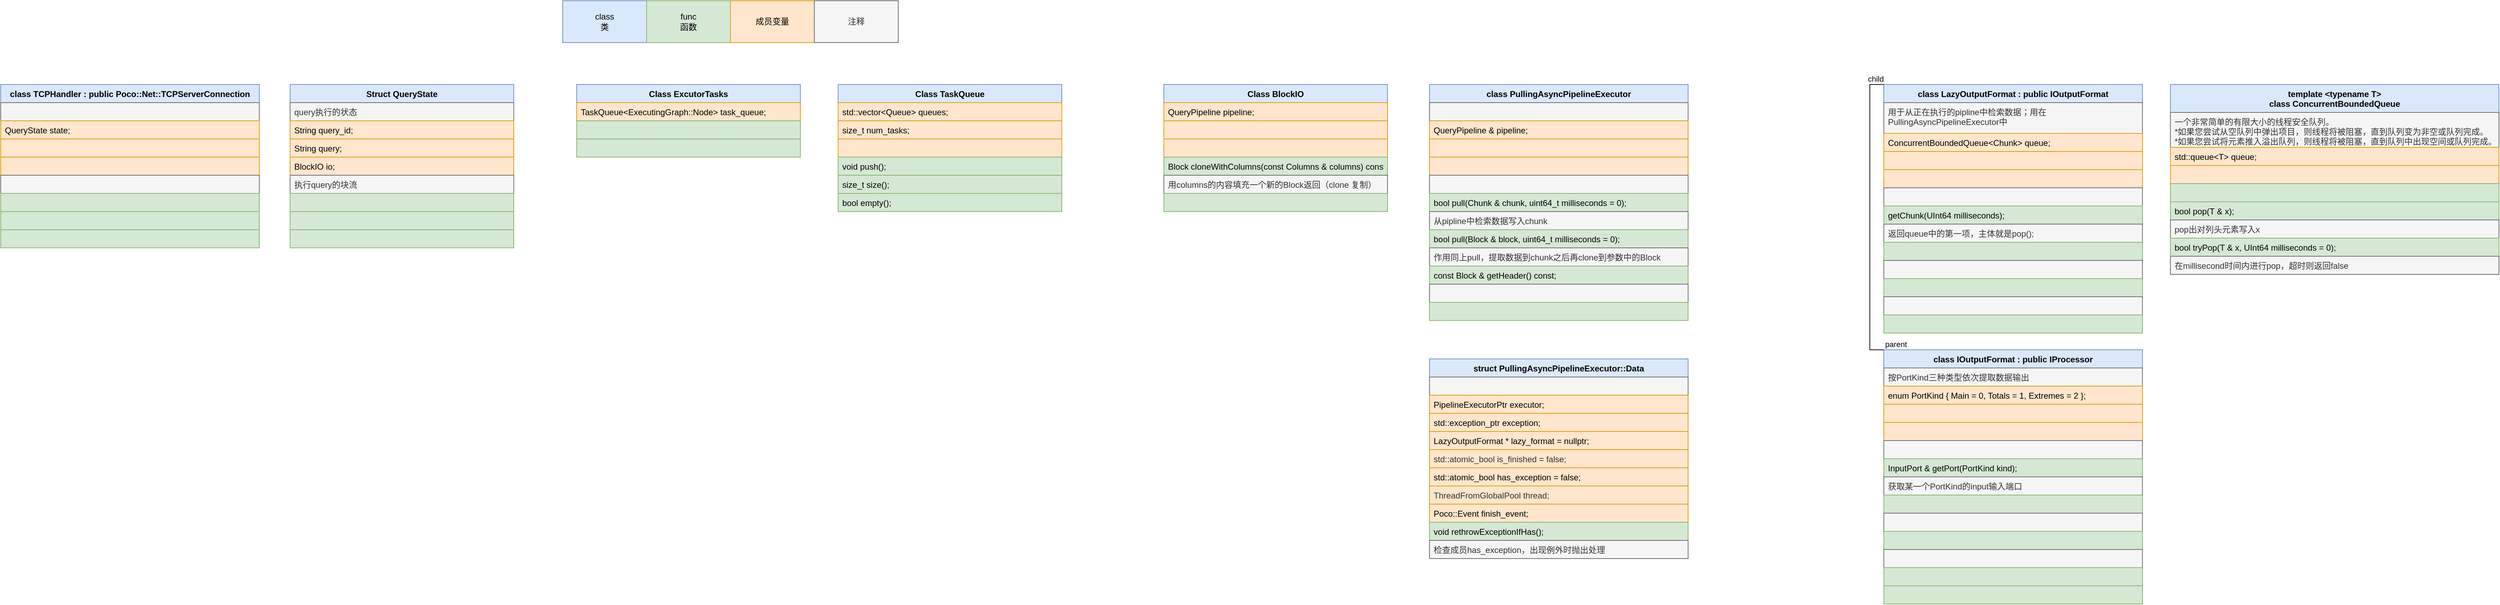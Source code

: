 <mxfile version="18.0.7" type="github">
  <diagram id="QgGctiaMu-XKdfcXtrG8" name="Page-1">
    <mxGraphModel dx="2363" dy="918" grid="1" gridSize="10" guides="1" tooltips="1" connect="1" arrows="1" fold="1" page="1" pageScale="1" pageWidth="827" pageHeight="1169" math="0" shadow="0">
      <root>
        <mxCell id="0" />
        <mxCell id="1" parent="0" />
        <mxCell id="PkpWNehBuL-gXGb-69BD-1" value="class&lt;br&gt;类" style="rounded=0;whiteSpace=wrap;html=1;fillColor=#dae8fc;strokeColor=#6c8ebf;" vertex="1" parent="1">
          <mxGeometry x="20" y="20" width="120" height="60" as="geometry" />
        </mxCell>
        <mxCell id="PkpWNehBuL-gXGb-69BD-2" value="func&lt;br&gt;函数" style="rounded=0;whiteSpace=wrap;html=1;fillColor=#d5e8d4;strokeColor=#82b366;" vertex="1" parent="1">
          <mxGeometry x="140" y="20" width="120" height="60" as="geometry" />
        </mxCell>
        <mxCell id="PkpWNehBuL-gXGb-69BD-3" value="成员变量" style="rounded=0;whiteSpace=wrap;html=1;fillColor=#ffe6cc;strokeColor=#d79b00;" vertex="1" parent="1">
          <mxGeometry x="260" y="20" width="120" height="60" as="geometry" />
        </mxCell>
        <mxCell id="PkpWNehBuL-gXGb-69BD-4" value="注释" style="rounded=0;whiteSpace=wrap;html=1;fillColor=#f5f5f5;fontColor=#333333;strokeColor=#666666;" vertex="1" parent="1">
          <mxGeometry x="380" y="20" width="120" height="60" as="geometry" />
        </mxCell>
        <mxCell id="PkpWNehBuL-gXGb-69BD-6" value="Class ExcutorTasks" style="swimlane;fontStyle=1;align=center;verticalAlign=top;childLayout=stackLayout;horizontal=1;startSize=26;horizontalStack=0;resizeParent=1;resizeParentMax=0;resizeLast=0;collapsible=1;marginBottom=0;fillColor=#dae8fc;strokeColor=#6c8ebf;" vertex="1" parent="1">
          <mxGeometry x="40" y="140" width="320" height="104" as="geometry">
            <mxRectangle x="30" y="170" width="70" height="26" as="alternateBounds" />
          </mxGeometry>
        </mxCell>
        <mxCell id="PkpWNehBuL-gXGb-69BD-8" value="TaskQueue&lt;ExecutingGraph::Node&gt; task_queue;" style="text;strokeColor=#d79b00;fillColor=#ffe6cc;align=left;verticalAlign=top;spacingLeft=4;spacingRight=4;overflow=hidden;rotatable=0;points=[[0,0.5],[1,0.5]];portConstraint=eastwest;" vertex="1" parent="PkpWNehBuL-gXGb-69BD-6">
          <mxGeometry y="26" width="320" height="26" as="geometry" />
        </mxCell>
        <mxCell id="PkpWNehBuL-gXGb-69BD-9" value="" style="text;strokeColor=#82b366;fillColor=#d5e8d4;align=left;verticalAlign=top;spacingLeft=4;spacingRight=4;overflow=hidden;rotatable=0;points=[[0,0.5],[1,0.5]];portConstraint=eastwest;" vertex="1" parent="PkpWNehBuL-gXGb-69BD-6">
          <mxGeometry y="52" width="320" height="26" as="geometry" />
        </mxCell>
        <mxCell id="PkpWNehBuL-gXGb-69BD-10" value="" style="text;strokeColor=#82b366;fillColor=#d5e8d4;align=left;verticalAlign=top;spacingLeft=4;spacingRight=4;overflow=hidden;rotatable=0;points=[[0,0.5],[1,0.5]];portConstraint=eastwest;" vertex="1" parent="PkpWNehBuL-gXGb-69BD-6">
          <mxGeometry y="78" width="320" height="26" as="geometry" />
        </mxCell>
        <mxCell id="PkpWNehBuL-gXGb-69BD-11" value="Class TaskQueue" style="swimlane;fontStyle=1;align=center;verticalAlign=top;childLayout=stackLayout;horizontal=1;startSize=26;horizontalStack=0;resizeParent=1;resizeParentMax=0;resizeLast=0;collapsible=1;marginBottom=0;fillColor=#dae8fc;strokeColor=#6c8ebf;" vertex="1" parent="1">
          <mxGeometry x="414" y="140" width="320" height="182" as="geometry">
            <mxRectangle x="30" y="170" width="70" height="26" as="alternateBounds" />
          </mxGeometry>
        </mxCell>
        <mxCell id="PkpWNehBuL-gXGb-69BD-13" value="std::vector&lt;Queue&gt; queues;" style="text;strokeColor=#d79b00;fillColor=#ffe6cc;align=left;verticalAlign=top;spacingLeft=4;spacingRight=4;overflow=hidden;rotatable=0;points=[[0,0.5],[1,0.5]];portConstraint=eastwest;" vertex="1" parent="PkpWNehBuL-gXGb-69BD-11">
          <mxGeometry y="26" width="320" height="26" as="geometry" />
        </mxCell>
        <mxCell id="PkpWNehBuL-gXGb-69BD-14" value="size_t num_tasks;" style="text;strokeColor=#d79b00;fillColor=#ffe6cc;align=left;verticalAlign=top;spacingLeft=4;spacingRight=4;overflow=hidden;rotatable=0;points=[[0,0.5],[1,0.5]];portConstraint=eastwest;" vertex="1" parent="PkpWNehBuL-gXGb-69BD-11">
          <mxGeometry y="52" width="320" height="26" as="geometry" />
        </mxCell>
        <mxCell id="PkpWNehBuL-gXGb-69BD-18" style="text;strokeColor=#d79b00;fillColor=#ffe6cc;align=left;verticalAlign=top;spacingLeft=4;spacingRight=4;overflow=hidden;rotatable=0;points=[[0,0.5],[1,0.5]];portConstraint=eastwest;" vertex="1" parent="PkpWNehBuL-gXGb-69BD-11">
          <mxGeometry y="78" width="320" height="26" as="geometry" />
        </mxCell>
        <mxCell id="PkpWNehBuL-gXGb-69BD-17" value="void push();" style="text;strokeColor=#82b366;fillColor=#d5e8d4;align=left;verticalAlign=top;spacingLeft=4;spacingRight=4;overflow=hidden;rotatable=0;points=[[0,0.5],[1,0.5]];portConstraint=eastwest;" vertex="1" parent="PkpWNehBuL-gXGb-69BD-11">
          <mxGeometry y="104" width="320" height="26" as="geometry" />
        </mxCell>
        <mxCell id="PkpWNehBuL-gXGb-69BD-22" value="size_t size();" style="text;strokeColor=#82b366;fillColor=#d5e8d4;align=left;verticalAlign=top;spacingLeft=4;spacingRight=4;overflow=hidden;rotatable=0;points=[[0,0.5],[1,0.5]];portConstraint=eastwest;" vertex="1" parent="PkpWNehBuL-gXGb-69BD-11">
          <mxGeometry y="130" width="320" height="26" as="geometry" />
        </mxCell>
        <mxCell id="PkpWNehBuL-gXGb-69BD-21" value="bool empty();" style="text;strokeColor=#82b366;fillColor=#d5e8d4;align=left;verticalAlign=top;spacingLeft=4;spacingRight=4;overflow=hidden;rotatable=0;points=[[0,0.5],[1,0.5]];portConstraint=eastwest;" vertex="1" parent="PkpWNehBuL-gXGb-69BD-11">
          <mxGeometry y="156" width="320" height="26" as="geometry" />
        </mxCell>
        <mxCell id="PkpWNehBuL-gXGb-69BD-23" value="Class BlockIO" style="swimlane;fontStyle=1;align=center;verticalAlign=top;childLayout=stackLayout;horizontal=1;startSize=26;horizontalStack=0;resizeParent=1;resizeParentMax=0;resizeLast=0;collapsible=1;marginBottom=0;fillColor=#dae8fc;strokeColor=#6c8ebf;" vertex="1" parent="1">
          <mxGeometry x="880" y="140" width="320" height="182" as="geometry">
            <mxRectangle x="30" y="170" width="70" height="26" as="alternateBounds" />
          </mxGeometry>
        </mxCell>
        <mxCell id="PkpWNehBuL-gXGb-69BD-24" value="QueryPipeline pipeline;" style="text;strokeColor=#d79b00;fillColor=#ffe6cc;align=left;verticalAlign=top;spacingLeft=4;spacingRight=4;overflow=hidden;rotatable=0;points=[[0,0.5],[1,0.5]];portConstraint=eastwest;" vertex="1" parent="PkpWNehBuL-gXGb-69BD-23">
          <mxGeometry y="26" width="320" height="26" as="geometry" />
        </mxCell>
        <mxCell id="PkpWNehBuL-gXGb-69BD-25" value="" style="text;strokeColor=#d79b00;fillColor=#ffe6cc;align=left;verticalAlign=top;spacingLeft=4;spacingRight=4;overflow=hidden;rotatable=0;points=[[0,0.5],[1,0.5]];portConstraint=eastwest;" vertex="1" parent="PkpWNehBuL-gXGb-69BD-23">
          <mxGeometry y="52" width="320" height="26" as="geometry" />
        </mxCell>
        <mxCell id="PkpWNehBuL-gXGb-69BD-26" style="text;strokeColor=#d79b00;fillColor=#ffe6cc;align=left;verticalAlign=top;spacingLeft=4;spacingRight=4;overflow=hidden;rotatable=0;points=[[0,0.5],[1,0.5]];portConstraint=eastwest;" vertex="1" parent="PkpWNehBuL-gXGb-69BD-23">
          <mxGeometry y="78" width="320" height="26" as="geometry" />
        </mxCell>
        <mxCell id="PkpWNehBuL-gXGb-69BD-27" value="    Block cloneWithColumns(const Columns &amp; columns) const;&#xa;" style="text;strokeColor=#82b366;fillColor=#d5e8d4;align=left;verticalAlign=top;spacingLeft=4;spacingRight=4;overflow=hidden;rotatable=0;points=[[0,0.5],[1,0.5]];portConstraint=eastwest;" vertex="1" parent="PkpWNehBuL-gXGb-69BD-23">
          <mxGeometry y="104" width="320" height="26" as="geometry" />
        </mxCell>
        <mxCell id="PkpWNehBuL-gXGb-69BD-28" value="用columns的内容填充一个新的Block返回（clone 复制）" style="text;strokeColor=#666666;fillColor=#f5f5f5;align=left;verticalAlign=top;spacingLeft=4;spacingRight=4;overflow=hidden;rotatable=0;points=[[0,0.5],[1,0.5]];portConstraint=eastwest;fontColor=#333333;" vertex="1" parent="PkpWNehBuL-gXGb-69BD-23">
          <mxGeometry y="130" width="320" height="26" as="geometry" />
        </mxCell>
        <mxCell id="PkpWNehBuL-gXGb-69BD-29" value="" style="text;strokeColor=#82b366;fillColor=#d5e8d4;align=left;verticalAlign=top;spacingLeft=4;spacingRight=4;overflow=hidden;rotatable=0;points=[[0,0.5],[1,0.5]];portConstraint=eastwest;" vertex="1" parent="PkpWNehBuL-gXGb-69BD-23">
          <mxGeometry y="156" width="320" height="26" as="geometry" />
        </mxCell>
        <mxCell id="PkpWNehBuL-gXGb-69BD-30" value="Struct QueryState" style="swimlane;fontStyle=1;align=center;verticalAlign=top;childLayout=stackLayout;horizontal=1;startSize=26;horizontalStack=0;resizeParent=1;resizeParentMax=0;resizeLast=0;collapsible=1;marginBottom=0;fillColor=#dae8fc;strokeColor=#6c8ebf;" vertex="1" parent="1">
          <mxGeometry x="-370" y="140" width="320" height="234" as="geometry">
            <mxRectangle x="30" y="170" width="70" height="26" as="alternateBounds" />
          </mxGeometry>
        </mxCell>
        <mxCell id="PkpWNehBuL-gXGb-69BD-31" value="query执行的状态" style="text;strokeColor=#666666;fillColor=#f5f5f5;align=left;verticalAlign=top;spacingLeft=4;spacingRight=4;overflow=hidden;rotatable=0;points=[[0,0.5],[1,0.5]];portConstraint=eastwest;fontColor=#333333;" vertex="1" parent="PkpWNehBuL-gXGb-69BD-30">
          <mxGeometry y="26" width="320" height="26" as="geometry" />
        </mxCell>
        <mxCell id="PkpWNehBuL-gXGb-69BD-32" value="String query_id;" style="text;strokeColor=#d79b00;fillColor=#ffe6cc;align=left;verticalAlign=top;spacingLeft=4;spacingRight=4;overflow=hidden;rotatable=0;points=[[0,0.5],[1,0.5]];portConstraint=eastwest;" vertex="1" parent="PkpWNehBuL-gXGb-69BD-30">
          <mxGeometry y="52" width="320" height="26" as="geometry" />
        </mxCell>
        <mxCell id="PkpWNehBuL-gXGb-69BD-33" value="String query;" style="text;strokeColor=#d79b00;fillColor=#ffe6cc;align=left;verticalAlign=top;spacingLeft=4;spacingRight=4;overflow=hidden;rotatable=0;points=[[0,0.5],[1,0.5]];portConstraint=eastwest;" vertex="1" parent="PkpWNehBuL-gXGb-69BD-30">
          <mxGeometry y="78" width="320" height="26" as="geometry" />
        </mxCell>
        <mxCell id="PkpWNehBuL-gXGb-69BD-34" value="BlockIO io;" style="text;strokeColor=#d79b00;fillColor=#ffe6cc;align=left;verticalAlign=top;spacingLeft=4;spacingRight=4;overflow=hidden;rotatable=0;points=[[0,0.5],[1,0.5]];portConstraint=eastwest;" vertex="1" parent="PkpWNehBuL-gXGb-69BD-30">
          <mxGeometry y="104" width="320" height="26" as="geometry" />
        </mxCell>
        <mxCell id="PkpWNehBuL-gXGb-69BD-38" value="执行query的块流" style="text;strokeColor=#666666;fillColor=#f5f5f5;align=left;verticalAlign=top;spacingLeft=4;spacingRight=4;overflow=hidden;rotatable=0;points=[[0,0.5],[1,0.5]];portConstraint=eastwest;fontColor=#333333;" vertex="1" parent="PkpWNehBuL-gXGb-69BD-30">
          <mxGeometry y="130" width="320" height="26" as="geometry" />
        </mxCell>
        <mxCell id="PkpWNehBuL-gXGb-69BD-35" value="" style="text;strokeColor=#82b366;fillColor=#d5e8d4;align=left;verticalAlign=top;spacingLeft=4;spacingRight=4;overflow=hidden;rotatable=0;points=[[0,0.5],[1,0.5]];portConstraint=eastwest;" vertex="1" parent="PkpWNehBuL-gXGb-69BD-30">
          <mxGeometry y="156" width="320" height="26" as="geometry" />
        </mxCell>
        <mxCell id="PkpWNehBuL-gXGb-69BD-36" value="" style="text;strokeColor=#82b366;fillColor=#d5e8d4;align=left;verticalAlign=top;spacingLeft=4;spacingRight=4;overflow=hidden;rotatable=0;points=[[0,0.5],[1,0.5]];portConstraint=eastwest;" vertex="1" parent="PkpWNehBuL-gXGb-69BD-30">
          <mxGeometry y="182" width="320" height="26" as="geometry" />
        </mxCell>
        <mxCell id="PkpWNehBuL-gXGb-69BD-37" style="text;strokeColor=#82b366;fillColor=#d5e8d4;align=left;verticalAlign=top;spacingLeft=4;spacingRight=4;overflow=hidden;rotatable=0;points=[[0,0.5],[1,0.5]];portConstraint=eastwest;" vertex="1" parent="PkpWNehBuL-gXGb-69BD-30">
          <mxGeometry y="208" width="320" height="26" as="geometry" />
        </mxCell>
        <mxCell id="PkpWNehBuL-gXGb-69BD-39" value="class TCPHandler : public Poco::Net::TCPServerConnection&#xa;" style="swimlane;fontStyle=1;align=center;verticalAlign=top;childLayout=stackLayout;horizontal=1;startSize=26;horizontalStack=0;resizeParent=1;resizeParentMax=0;resizeLast=0;collapsible=1;marginBottom=0;fillColor=#dae8fc;strokeColor=#6c8ebf;" vertex="1" parent="1">
          <mxGeometry x="-784" y="140" width="370" height="234" as="geometry">
            <mxRectangle x="30" y="170" width="70" height="26" as="alternateBounds" />
          </mxGeometry>
        </mxCell>
        <mxCell id="PkpWNehBuL-gXGb-69BD-40" value="" style="text;strokeColor=#666666;fillColor=#f5f5f5;align=left;verticalAlign=top;spacingLeft=4;spacingRight=4;overflow=hidden;rotatable=0;points=[[0,0.5],[1,0.5]];portConstraint=eastwest;fontColor=#333333;" vertex="1" parent="PkpWNehBuL-gXGb-69BD-39">
          <mxGeometry y="26" width="370" height="26" as="geometry" />
        </mxCell>
        <mxCell id="PkpWNehBuL-gXGb-69BD-41" value="QueryState state;" style="text;strokeColor=#d79b00;fillColor=#ffe6cc;align=left;verticalAlign=top;spacingLeft=4;spacingRight=4;overflow=hidden;rotatable=0;points=[[0,0.5],[1,0.5]];portConstraint=eastwest;" vertex="1" parent="PkpWNehBuL-gXGb-69BD-39">
          <mxGeometry y="52" width="370" height="26" as="geometry" />
        </mxCell>
        <mxCell id="PkpWNehBuL-gXGb-69BD-42" value="" style="text;strokeColor=#d79b00;fillColor=#ffe6cc;align=left;verticalAlign=top;spacingLeft=4;spacingRight=4;overflow=hidden;rotatable=0;points=[[0,0.5],[1,0.5]];portConstraint=eastwest;" vertex="1" parent="PkpWNehBuL-gXGb-69BD-39">
          <mxGeometry y="78" width="370" height="26" as="geometry" />
        </mxCell>
        <mxCell id="PkpWNehBuL-gXGb-69BD-43" value="" style="text;strokeColor=#d79b00;fillColor=#ffe6cc;align=left;verticalAlign=top;spacingLeft=4;spacingRight=4;overflow=hidden;rotatable=0;points=[[0,0.5],[1,0.5]];portConstraint=eastwest;" vertex="1" parent="PkpWNehBuL-gXGb-69BD-39">
          <mxGeometry y="104" width="370" height="26" as="geometry" />
        </mxCell>
        <mxCell id="PkpWNehBuL-gXGb-69BD-44" value="" style="text;strokeColor=#666666;fillColor=#f5f5f5;align=left;verticalAlign=top;spacingLeft=4;spacingRight=4;overflow=hidden;rotatable=0;points=[[0,0.5],[1,0.5]];portConstraint=eastwest;fontColor=#333333;" vertex="1" parent="PkpWNehBuL-gXGb-69BD-39">
          <mxGeometry y="130" width="370" height="26" as="geometry" />
        </mxCell>
        <mxCell id="PkpWNehBuL-gXGb-69BD-45" value="" style="text;strokeColor=#82b366;fillColor=#d5e8d4;align=left;verticalAlign=top;spacingLeft=4;spacingRight=4;overflow=hidden;rotatable=0;points=[[0,0.5],[1,0.5]];portConstraint=eastwest;" vertex="1" parent="PkpWNehBuL-gXGb-69BD-39">
          <mxGeometry y="156" width="370" height="26" as="geometry" />
        </mxCell>
        <mxCell id="PkpWNehBuL-gXGb-69BD-46" value="" style="text;strokeColor=#82b366;fillColor=#d5e8d4;align=left;verticalAlign=top;spacingLeft=4;spacingRight=4;overflow=hidden;rotatable=0;points=[[0,0.5],[1,0.5]];portConstraint=eastwest;" vertex="1" parent="PkpWNehBuL-gXGb-69BD-39">
          <mxGeometry y="182" width="370" height="26" as="geometry" />
        </mxCell>
        <mxCell id="PkpWNehBuL-gXGb-69BD-47" style="text;strokeColor=#82b366;fillColor=#d5e8d4;align=left;verticalAlign=top;spacingLeft=4;spacingRight=4;overflow=hidden;rotatable=0;points=[[0,0.5],[1,0.5]];portConstraint=eastwest;" vertex="1" parent="PkpWNehBuL-gXGb-69BD-39">
          <mxGeometry y="208" width="370" height="26" as="geometry" />
        </mxCell>
        <mxCell id="PkpWNehBuL-gXGb-69BD-48" value="class PullingAsyncPipelineExecutor&#xa;" style="swimlane;fontStyle=1;align=center;verticalAlign=top;childLayout=stackLayout;horizontal=1;startSize=26;horizontalStack=0;resizeParent=1;resizeParentMax=0;resizeLast=0;collapsible=1;marginBottom=0;fillColor=#dae8fc;strokeColor=#6c8ebf;" vertex="1" parent="1">
          <mxGeometry x="1260" y="140" width="370" height="338" as="geometry">
            <mxRectangle x="30" y="170" width="70" height="26" as="alternateBounds" />
          </mxGeometry>
        </mxCell>
        <mxCell id="PkpWNehBuL-gXGb-69BD-49" value="" style="text;strokeColor=#666666;fillColor=#f5f5f5;align=left;verticalAlign=top;spacingLeft=4;spacingRight=4;overflow=hidden;rotatable=0;points=[[0,0.5],[1,0.5]];portConstraint=eastwest;fontColor=#333333;" vertex="1" parent="PkpWNehBuL-gXGb-69BD-48">
          <mxGeometry y="26" width="370" height="26" as="geometry" />
        </mxCell>
        <mxCell id="PkpWNehBuL-gXGb-69BD-50" value="    QueryPipeline &amp; pipeline;&#xa;" style="text;strokeColor=#d79b00;fillColor=#ffe6cc;align=left;verticalAlign=top;spacingLeft=4;spacingRight=4;overflow=hidden;rotatable=0;points=[[0,0.5],[1,0.5]];portConstraint=eastwest;" vertex="1" parent="PkpWNehBuL-gXGb-69BD-48">
          <mxGeometry y="52" width="370" height="26" as="geometry" />
        </mxCell>
        <mxCell id="PkpWNehBuL-gXGb-69BD-51" value="" style="text;strokeColor=#d79b00;fillColor=#ffe6cc;align=left;verticalAlign=top;spacingLeft=4;spacingRight=4;overflow=hidden;rotatable=0;points=[[0,0.5],[1,0.5]];portConstraint=eastwest;" vertex="1" parent="PkpWNehBuL-gXGb-69BD-48">
          <mxGeometry y="78" width="370" height="26" as="geometry" />
        </mxCell>
        <mxCell id="PkpWNehBuL-gXGb-69BD-52" value="" style="text;strokeColor=#d79b00;fillColor=#ffe6cc;align=left;verticalAlign=top;spacingLeft=4;spacingRight=4;overflow=hidden;rotatable=0;points=[[0,0.5],[1,0.5]];portConstraint=eastwest;" vertex="1" parent="PkpWNehBuL-gXGb-69BD-48">
          <mxGeometry y="104" width="370" height="26" as="geometry" />
        </mxCell>
        <mxCell id="PkpWNehBuL-gXGb-69BD-53" value="" style="text;strokeColor=#666666;fillColor=#f5f5f5;align=left;verticalAlign=top;spacingLeft=4;spacingRight=4;overflow=hidden;rotatable=0;points=[[0,0.5],[1,0.5]];portConstraint=eastwest;fontColor=#333333;" vertex="1" parent="PkpWNehBuL-gXGb-69BD-48">
          <mxGeometry y="130" width="370" height="26" as="geometry" />
        </mxCell>
        <mxCell id="PkpWNehBuL-gXGb-69BD-54" value="    bool pull(Chunk &amp; chunk, uint64_t milliseconds = 0);&#xa;" style="text;strokeColor=#82b366;fillColor=#d5e8d4;align=left;verticalAlign=top;spacingLeft=4;spacingRight=4;overflow=hidden;rotatable=0;points=[[0,0.5],[1,0.5]];portConstraint=eastwest;" vertex="1" parent="PkpWNehBuL-gXGb-69BD-48">
          <mxGeometry y="156" width="370" height="26" as="geometry" />
        </mxCell>
        <mxCell id="PkpWNehBuL-gXGb-69BD-103" value="从pipline中检索数据写入chunk" style="text;strokeColor=#666666;fillColor=#f5f5f5;align=left;verticalAlign=top;spacingLeft=4;spacingRight=4;overflow=hidden;rotatable=0;points=[[0,0.5],[1,0.5]];portConstraint=eastwest;fontColor=#333333;" vertex="1" parent="PkpWNehBuL-gXGb-69BD-48">
          <mxGeometry y="182" width="370" height="26" as="geometry" />
        </mxCell>
        <mxCell id="PkpWNehBuL-gXGb-69BD-55" value="    bool pull(Block &amp; block, uint64_t milliseconds = 0);&#xa;" style="text;strokeColor=#82b366;fillColor=#d5e8d4;align=left;verticalAlign=top;spacingLeft=4;spacingRight=4;overflow=hidden;rotatable=0;points=[[0,0.5],[1,0.5]];portConstraint=eastwest;" vertex="1" parent="PkpWNehBuL-gXGb-69BD-48">
          <mxGeometry y="208" width="370" height="26" as="geometry" />
        </mxCell>
        <mxCell id="PkpWNehBuL-gXGb-69BD-57" value="作用同上pull，提取数据到chunk之后再clone到参数中的Block" style="text;strokeColor=#666666;fillColor=#f5f5f5;align=left;verticalAlign=top;spacingLeft=4;spacingRight=4;overflow=hidden;rotatable=0;points=[[0,0.5],[1,0.5]];portConstraint=eastwest;fontColor=#333333;" vertex="1" parent="PkpWNehBuL-gXGb-69BD-48">
          <mxGeometry y="234" width="370" height="26" as="geometry" />
        </mxCell>
        <mxCell id="PkpWNehBuL-gXGb-69BD-56" value="    const Block &amp; getHeader() const;&#xa;" style="text;strokeColor=#82b366;fillColor=#d5e8d4;align=left;verticalAlign=top;spacingLeft=4;spacingRight=4;overflow=hidden;rotatable=0;points=[[0,0.5],[1,0.5]];portConstraint=eastwest;" vertex="1" parent="PkpWNehBuL-gXGb-69BD-48">
          <mxGeometry y="260" width="370" height="26" as="geometry" />
        </mxCell>
        <mxCell id="PkpWNehBuL-gXGb-69BD-59" style="text;strokeColor=#666666;fillColor=#f5f5f5;align=left;verticalAlign=top;spacingLeft=4;spacingRight=4;overflow=hidden;rotatable=0;points=[[0,0.5],[1,0.5]];portConstraint=eastwest;fontColor=#333333;" vertex="1" parent="PkpWNehBuL-gXGb-69BD-48">
          <mxGeometry y="286" width="370" height="26" as="geometry" />
        </mxCell>
        <mxCell id="PkpWNehBuL-gXGb-69BD-58" style="text;strokeColor=#82b366;fillColor=#d5e8d4;align=left;verticalAlign=top;spacingLeft=4;spacingRight=4;overflow=hidden;rotatable=0;points=[[0,0.5],[1,0.5]];portConstraint=eastwest;" vertex="1" parent="PkpWNehBuL-gXGb-69BD-48">
          <mxGeometry y="312" width="370" height="26" as="geometry" />
        </mxCell>
        <mxCell id="PkpWNehBuL-gXGb-69BD-60" value="class LazyOutputFormat : public IOutputFormat&#xa;" style="swimlane;fontStyle=1;align=center;verticalAlign=top;childLayout=stackLayout;horizontal=1;startSize=26;horizontalStack=0;resizeParent=1;resizeParentMax=0;resizeLast=0;collapsible=1;marginBottom=0;fillColor=#dae8fc;strokeColor=#6c8ebf;" vertex="1" parent="1">
          <mxGeometry x="1910" y="140" width="370" height="356" as="geometry">
            <mxRectangle x="30" y="170" width="70" height="26" as="alternateBounds" />
          </mxGeometry>
        </mxCell>
        <mxCell id="PkpWNehBuL-gXGb-69BD-61" value="用于从正在执行的pipline中检索数据；用在PullingAsyncPipelineExecutor中" style="text;strokeColor=#666666;fillColor=#f5f5f5;align=left;verticalAlign=top;spacingLeft=4;spacingRight=4;overflow=hidden;rotatable=0;points=[[0,0.5],[1,0.5]];portConstraint=eastwest;fontColor=#333333;labelBorderColor=none;whiteSpace=wrap;" vertex="1" parent="PkpWNehBuL-gXGb-69BD-60">
          <mxGeometry y="26" width="370" height="44" as="geometry" />
        </mxCell>
        <mxCell id="PkpWNehBuL-gXGb-69BD-62" value="ConcurrentBoundedQueue&lt;Chunk&gt; queue;" style="text;strokeColor=#d79b00;fillColor=#ffe6cc;align=left;verticalAlign=top;spacingLeft=4;spacingRight=4;overflow=hidden;rotatable=0;points=[[0,0.5],[1,0.5]];portConstraint=eastwest;" vertex="1" parent="PkpWNehBuL-gXGb-69BD-60">
          <mxGeometry y="70" width="370" height="26" as="geometry" />
        </mxCell>
        <mxCell id="PkpWNehBuL-gXGb-69BD-63" value="" style="text;strokeColor=#d79b00;fillColor=#ffe6cc;align=left;verticalAlign=top;spacingLeft=4;spacingRight=4;overflow=hidden;rotatable=0;points=[[0,0.5],[1,0.5]];portConstraint=eastwest;" vertex="1" parent="PkpWNehBuL-gXGb-69BD-60">
          <mxGeometry y="96" width="370" height="26" as="geometry" />
        </mxCell>
        <mxCell id="PkpWNehBuL-gXGb-69BD-64" value="" style="text;strokeColor=#d79b00;fillColor=#ffe6cc;align=left;verticalAlign=top;spacingLeft=4;spacingRight=4;overflow=hidden;rotatable=0;points=[[0,0.5],[1,0.5]];portConstraint=eastwest;" vertex="1" parent="PkpWNehBuL-gXGb-69BD-60">
          <mxGeometry y="122" width="370" height="26" as="geometry" />
        </mxCell>
        <mxCell id="PkpWNehBuL-gXGb-69BD-65" value="" style="text;strokeColor=#666666;fillColor=#f5f5f5;align=left;verticalAlign=top;spacingLeft=4;spacingRight=4;overflow=hidden;rotatable=0;points=[[0,0.5],[1,0.5]];portConstraint=eastwest;fontColor=#333333;" vertex="1" parent="PkpWNehBuL-gXGb-69BD-60">
          <mxGeometry y="148" width="370" height="26" as="geometry" />
        </mxCell>
        <mxCell id="PkpWNehBuL-gXGb-69BD-66" value="getChunk(UInt64 milliseconds);" style="text;strokeColor=#82b366;fillColor=#d5e8d4;align=left;verticalAlign=top;spacingLeft=4;spacingRight=4;overflow=hidden;rotatable=0;points=[[0,0.5],[1,0.5]];portConstraint=eastwest;" vertex="1" parent="PkpWNehBuL-gXGb-69BD-60">
          <mxGeometry y="174" width="370" height="26" as="geometry" />
        </mxCell>
        <mxCell id="PkpWNehBuL-gXGb-69BD-83" value="返回queue中的第一项，主体就是pop();" style="text;strokeColor=#666666;fillColor=#f5f5f5;align=left;verticalAlign=top;spacingLeft=4;spacingRight=4;overflow=hidden;rotatable=0;points=[[0,0.5],[1,0.5]];portConstraint=eastwest;fontColor=#333333;" vertex="1" parent="PkpWNehBuL-gXGb-69BD-60">
          <mxGeometry y="200" width="370" height="26" as="geometry" />
        </mxCell>
        <mxCell id="PkpWNehBuL-gXGb-69BD-67" value="" style="text;strokeColor=#82b366;fillColor=#d5e8d4;align=left;verticalAlign=top;spacingLeft=4;spacingRight=4;overflow=hidden;rotatable=0;points=[[0,0.5],[1,0.5]];portConstraint=eastwest;" vertex="1" parent="PkpWNehBuL-gXGb-69BD-60">
          <mxGeometry y="226" width="370" height="26" as="geometry" />
        </mxCell>
        <mxCell id="PkpWNehBuL-gXGb-69BD-68" style="text;strokeColor=#666666;fillColor=#f5f5f5;align=left;verticalAlign=top;spacingLeft=4;spacingRight=4;overflow=hidden;rotatable=0;points=[[0,0.5],[1,0.5]];portConstraint=eastwest;fontColor=#333333;" vertex="1" parent="PkpWNehBuL-gXGb-69BD-60">
          <mxGeometry y="252" width="370" height="26" as="geometry" />
        </mxCell>
        <mxCell id="PkpWNehBuL-gXGb-69BD-69" value="" style="text;strokeColor=#82b366;fillColor=#d5e8d4;align=left;verticalAlign=top;spacingLeft=4;spacingRight=4;overflow=hidden;rotatable=0;points=[[0,0.5],[1,0.5]];portConstraint=eastwest;" vertex="1" parent="PkpWNehBuL-gXGb-69BD-60">
          <mxGeometry y="278" width="370" height="26" as="geometry" />
        </mxCell>
        <mxCell id="PkpWNehBuL-gXGb-69BD-70" style="text;strokeColor=#666666;fillColor=#f5f5f5;align=left;verticalAlign=top;spacingLeft=4;spacingRight=4;overflow=hidden;rotatable=0;points=[[0,0.5],[1,0.5]];portConstraint=eastwest;fontColor=#333333;" vertex="1" parent="PkpWNehBuL-gXGb-69BD-60">
          <mxGeometry y="304" width="370" height="26" as="geometry" />
        </mxCell>
        <mxCell id="PkpWNehBuL-gXGb-69BD-71" style="text;strokeColor=#82b366;fillColor=#d5e8d4;align=left;verticalAlign=top;spacingLeft=4;spacingRight=4;overflow=hidden;rotatable=0;points=[[0,0.5],[1,0.5]];portConstraint=eastwest;" vertex="1" parent="PkpWNehBuL-gXGb-69BD-60">
          <mxGeometry y="330" width="370" height="26" as="geometry" />
        </mxCell>
        <mxCell id="PkpWNehBuL-gXGb-69BD-72" value="template &lt;typename T&gt;&#xa;class ConcurrentBoundedQueue" style="swimlane;fontStyle=1;align=center;verticalAlign=top;childLayout=stackLayout;horizontal=1;startSize=40;horizontalStack=0;resizeParent=1;resizeParentMax=0;resizeLast=0;collapsible=1;marginBottom=0;fillColor=#dae8fc;strokeColor=#6c8ebf;" vertex="1" parent="1">
          <mxGeometry x="2320" y="140" width="470" height="272" as="geometry">
            <mxRectangle x="2070" y="140" width="70" height="26" as="alternateBounds" />
          </mxGeometry>
        </mxCell>
        <mxCell id="PkpWNehBuL-gXGb-69BD-73" value="一个非常简单的有限大小的线程安全队列。&#xa;*如果您尝试从空队列中弹出项目，则线程将被阻塞，直到队列变为非空或队列完成。&#xa;*如果您尝试将元素推入溢出队列，则线程将被阻塞，直到队列中出现空间或队列完成。&#xa;" style="text;strokeColor=#666666;fillColor=#f5f5f5;align=left;verticalAlign=top;spacingLeft=4;spacingRight=4;overflow=hidden;rotatable=0;points=[[0,0.5],[1,0.5]];portConstraint=eastwest;fontColor=#333333;" vertex="1" parent="PkpWNehBuL-gXGb-69BD-72">
          <mxGeometry y="40" width="470" height="50" as="geometry" />
        </mxCell>
        <mxCell id="PkpWNehBuL-gXGb-69BD-74" value="std::queue&lt;T&gt; queue;" style="text;strokeColor=#d79b00;fillColor=#ffe6cc;align=left;verticalAlign=top;spacingLeft=4;spacingRight=4;overflow=hidden;rotatable=0;points=[[0,0.5],[1,0.5]];portConstraint=eastwest;" vertex="1" parent="PkpWNehBuL-gXGb-69BD-72">
          <mxGeometry y="90" width="470" height="26" as="geometry" />
        </mxCell>
        <mxCell id="PkpWNehBuL-gXGb-69BD-75" style="text;strokeColor=#d79b00;fillColor=#ffe6cc;align=left;verticalAlign=top;spacingLeft=4;spacingRight=4;overflow=hidden;rotatable=0;points=[[0,0.5],[1,0.5]];portConstraint=eastwest;" vertex="1" parent="PkpWNehBuL-gXGb-69BD-72">
          <mxGeometry y="116" width="470" height="26" as="geometry" />
        </mxCell>
        <mxCell id="PkpWNehBuL-gXGb-69BD-76" value="" style="text;strokeColor=#82b366;fillColor=#d5e8d4;align=left;verticalAlign=top;spacingLeft=4;spacingRight=4;overflow=hidden;rotatable=0;points=[[0,0.5],[1,0.5]];portConstraint=eastwest;" vertex="1" parent="PkpWNehBuL-gXGb-69BD-72">
          <mxGeometry y="142" width="470" height="26" as="geometry" />
        </mxCell>
        <mxCell id="PkpWNehBuL-gXGb-69BD-77" value="bool pop(T &amp; x);" style="text;strokeColor=#82b366;fillColor=#d5e8d4;align=left;verticalAlign=top;spacingLeft=4;spacingRight=4;overflow=hidden;rotatable=0;points=[[0,0.5],[1,0.5]];portConstraint=eastwest;" vertex="1" parent="PkpWNehBuL-gXGb-69BD-72">
          <mxGeometry y="168" width="470" height="26" as="geometry" />
        </mxCell>
        <mxCell id="PkpWNehBuL-gXGb-69BD-81" value="pop出对列头元素写入x" style="text;strokeColor=#666666;fillColor=#f5f5f5;align=left;verticalAlign=top;spacingLeft=4;spacingRight=4;overflow=hidden;rotatable=0;points=[[0,0.5],[1,0.5]];portConstraint=eastwest;fontColor=#333333;" vertex="1" parent="PkpWNehBuL-gXGb-69BD-72">
          <mxGeometry y="194" width="470" height="26" as="geometry" />
        </mxCell>
        <mxCell id="PkpWNehBuL-gXGb-69BD-78" value="bool tryPop(T &amp; x, UInt64 milliseconds = 0);" style="text;strokeColor=#82b366;fillColor=#d5e8d4;align=left;verticalAlign=top;spacingLeft=4;spacingRight=4;overflow=hidden;rotatable=0;points=[[0,0.5],[1,0.5]];portConstraint=eastwest;" vertex="1" parent="PkpWNehBuL-gXGb-69BD-72">
          <mxGeometry y="220" width="470" height="26" as="geometry" />
        </mxCell>
        <mxCell id="PkpWNehBuL-gXGb-69BD-82" value="在millisecond时间内进行pop，超时则返回false" style="text;strokeColor=#666666;fillColor=#f5f5f5;align=left;verticalAlign=top;spacingLeft=4;spacingRight=4;overflow=hidden;rotatable=0;points=[[0,0.5],[1,0.5]];portConstraint=eastwest;fontColor=#333333;" vertex="1" parent="PkpWNehBuL-gXGb-69BD-72">
          <mxGeometry y="246" width="470" height="26" as="geometry" />
        </mxCell>
        <mxCell id="PkpWNehBuL-gXGb-69BD-84" value="class IOutputFormat : public IProcessor&#xa;" style="swimlane;fontStyle=1;align=center;verticalAlign=top;childLayout=stackLayout;horizontal=1;startSize=26;horizontalStack=0;resizeParent=1;resizeParentMax=0;resizeLast=0;collapsible=1;marginBottom=0;fillColor=#dae8fc;strokeColor=#6c8ebf;" vertex="1" parent="1">
          <mxGeometry x="1910" y="520" width="370" height="364" as="geometry">
            <mxRectangle x="30" y="170" width="70" height="26" as="alternateBounds" />
          </mxGeometry>
        </mxCell>
        <mxCell id="PkpWNehBuL-gXGb-69BD-99" value="按PortKind三种类型依次提取数据输出" style="text;strokeColor=#666666;fillColor=#f5f5f5;align=left;verticalAlign=top;spacingLeft=4;spacingRight=4;overflow=hidden;rotatable=0;points=[[0,0.5],[1,0.5]];portConstraint=eastwest;fontColor=#333333;" vertex="1" parent="PkpWNehBuL-gXGb-69BD-84">
          <mxGeometry y="26" width="370" height="26" as="geometry" />
        </mxCell>
        <mxCell id="PkpWNehBuL-gXGb-69BD-86" value="enum PortKind { Main = 0, Totals = 1, Extremes = 2 };" style="text;strokeColor=#d79b00;fillColor=#ffe6cc;align=left;verticalAlign=top;spacingLeft=4;spacingRight=4;overflow=hidden;rotatable=0;points=[[0,0.5],[1,0.5]];portConstraint=eastwest;" vertex="1" parent="PkpWNehBuL-gXGb-69BD-84">
          <mxGeometry y="52" width="370" height="26" as="geometry" />
        </mxCell>
        <mxCell id="PkpWNehBuL-gXGb-69BD-87" value="" style="text;strokeColor=#d79b00;fillColor=#ffe6cc;align=left;verticalAlign=top;spacingLeft=4;spacingRight=4;overflow=hidden;rotatable=0;points=[[0,0.5],[1,0.5]];portConstraint=eastwest;" vertex="1" parent="PkpWNehBuL-gXGb-69BD-84">
          <mxGeometry y="78" width="370" height="26" as="geometry" />
        </mxCell>
        <mxCell id="PkpWNehBuL-gXGb-69BD-88" value="" style="text;strokeColor=#d79b00;fillColor=#ffe6cc;align=left;verticalAlign=top;spacingLeft=4;spacingRight=4;overflow=hidden;rotatable=0;points=[[0,0.5],[1,0.5]];portConstraint=eastwest;" vertex="1" parent="PkpWNehBuL-gXGb-69BD-84">
          <mxGeometry y="104" width="370" height="26" as="geometry" />
        </mxCell>
        <mxCell id="PkpWNehBuL-gXGb-69BD-89" value="" style="text;strokeColor=#666666;fillColor=#f5f5f5;align=left;verticalAlign=top;spacingLeft=4;spacingRight=4;overflow=hidden;rotatable=0;points=[[0,0.5],[1,0.5]];portConstraint=eastwest;fontColor=#333333;" vertex="1" parent="PkpWNehBuL-gXGb-69BD-84">
          <mxGeometry y="130" width="370" height="26" as="geometry" />
        </mxCell>
        <mxCell id="PkpWNehBuL-gXGb-69BD-90" value="InputPort &amp; getPort(PortKind kind);" style="text;strokeColor=#82b366;fillColor=#d5e8d4;align=left;verticalAlign=top;spacingLeft=4;spacingRight=4;overflow=hidden;rotatable=0;points=[[0,0.5],[1,0.5]];portConstraint=eastwest;" vertex="1" parent="PkpWNehBuL-gXGb-69BD-84">
          <mxGeometry y="156" width="370" height="26" as="geometry" />
        </mxCell>
        <mxCell id="PkpWNehBuL-gXGb-69BD-97" value="获取某一个PortKind的input输入端口" style="text;strokeColor=#666666;fillColor=#f5f5f5;align=left;verticalAlign=top;spacingLeft=4;spacingRight=4;overflow=hidden;rotatable=0;points=[[0,0.5],[1,0.5]];portConstraint=eastwest;fontColor=#333333;" vertex="1" parent="PkpWNehBuL-gXGb-69BD-84">
          <mxGeometry y="182" width="370" height="26" as="geometry" />
        </mxCell>
        <mxCell id="PkpWNehBuL-gXGb-69BD-92" value="" style="text;strokeColor=#82b366;fillColor=#d5e8d4;align=left;verticalAlign=top;spacingLeft=4;spacingRight=4;overflow=hidden;rotatable=0;points=[[0,0.5],[1,0.5]];portConstraint=eastwest;" vertex="1" parent="PkpWNehBuL-gXGb-69BD-84">
          <mxGeometry y="208" width="370" height="26" as="geometry" />
        </mxCell>
        <mxCell id="PkpWNehBuL-gXGb-69BD-93" style="text;strokeColor=#666666;fillColor=#f5f5f5;align=left;verticalAlign=top;spacingLeft=4;spacingRight=4;overflow=hidden;rotatable=0;points=[[0,0.5],[1,0.5]];portConstraint=eastwest;fontColor=#333333;" vertex="1" parent="PkpWNehBuL-gXGb-69BD-84">
          <mxGeometry y="234" width="370" height="26" as="geometry" />
        </mxCell>
        <mxCell id="PkpWNehBuL-gXGb-69BD-94" value="" style="text;strokeColor=#82b366;fillColor=#d5e8d4;align=left;verticalAlign=top;spacingLeft=4;spacingRight=4;overflow=hidden;rotatable=0;points=[[0,0.5],[1,0.5]];portConstraint=eastwest;" vertex="1" parent="PkpWNehBuL-gXGb-69BD-84">
          <mxGeometry y="260" width="370" height="26" as="geometry" />
        </mxCell>
        <mxCell id="PkpWNehBuL-gXGb-69BD-95" style="text;strokeColor=#666666;fillColor=#f5f5f5;align=left;verticalAlign=top;spacingLeft=4;spacingRight=4;overflow=hidden;rotatable=0;points=[[0,0.5],[1,0.5]];portConstraint=eastwest;fontColor=#333333;" vertex="1" parent="PkpWNehBuL-gXGb-69BD-84">
          <mxGeometry y="286" width="370" height="26" as="geometry" />
        </mxCell>
        <mxCell id="PkpWNehBuL-gXGb-69BD-96" style="text;strokeColor=#82b366;fillColor=#d5e8d4;align=left;verticalAlign=top;spacingLeft=4;spacingRight=4;overflow=hidden;rotatable=0;points=[[0,0.5],[1,0.5]];portConstraint=eastwest;" vertex="1" parent="PkpWNehBuL-gXGb-69BD-84">
          <mxGeometry y="312" width="370" height="26" as="geometry" />
        </mxCell>
        <mxCell id="PkpWNehBuL-gXGb-69BD-98" style="text;strokeColor=#82b366;fillColor=#d5e8d4;align=left;verticalAlign=top;spacingLeft=4;spacingRight=4;overflow=hidden;rotatable=0;points=[[0,0.5],[1,0.5]];portConstraint=eastwest;" vertex="1" parent="PkpWNehBuL-gXGb-69BD-84">
          <mxGeometry y="338" width="370" height="26" as="geometry" />
        </mxCell>
        <mxCell id="PkpWNehBuL-gXGb-69BD-100" value="" style="endArrow=none;html=1;edgeStyle=orthogonalEdgeStyle;rounded=0;exitX=0;exitY=0;exitDx=0;exitDy=0;entryX=0;entryY=0;entryDx=0;entryDy=0;" edge="1" parent="1" source="PkpWNehBuL-gXGb-69BD-84" target="PkpWNehBuL-gXGb-69BD-60">
          <mxGeometry relative="1" as="geometry">
            <mxPoint x="2170" y="310" as="sourcePoint" />
            <mxPoint x="2330" y="310" as="targetPoint" />
            <Array as="points">
              <mxPoint x="1890" y="520" />
              <mxPoint x="1890" y="140" />
            </Array>
          </mxGeometry>
        </mxCell>
        <mxCell id="PkpWNehBuL-gXGb-69BD-101" value="parent" style="edgeLabel;resizable=0;html=1;align=left;verticalAlign=bottom;labelBorderColor=none;" connectable="0" vertex="1" parent="PkpWNehBuL-gXGb-69BD-100">
          <mxGeometry x="-1" relative="1" as="geometry" />
        </mxCell>
        <mxCell id="PkpWNehBuL-gXGb-69BD-102" value="child" style="edgeLabel;resizable=0;html=1;align=right;verticalAlign=bottom;labelBorderColor=none;" connectable="0" vertex="1" parent="PkpWNehBuL-gXGb-69BD-100">
          <mxGeometry x="1" relative="1" as="geometry" />
        </mxCell>
        <mxCell id="PkpWNehBuL-gXGb-69BD-104" value="struct PullingAsyncPipelineExecutor::Data&#xa;" style="swimlane;fontStyle=1;align=center;verticalAlign=top;childLayout=stackLayout;horizontal=1;startSize=26;horizontalStack=0;resizeParent=1;resizeParentMax=0;resizeLast=0;collapsible=1;marginBottom=0;fillColor=#dae8fc;strokeColor=#6c8ebf;" vertex="1" parent="1">
          <mxGeometry x="1260" y="533" width="370" height="286" as="geometry">
            <mxRectangle x="30" y="170" width="70" height="26" as="alternateBounds" />
          </mxGeometry>
        </mxCell>
        <mxCell id="PkpWNehBuL-gXGb-69BD-105" value="" style="text;strokeColor=#666666;fillColor=#f5f5f5;align=left;verticalAlign=top;spacingLeft=4;spacingRight=4;overflow=hidden;rotatable=0;points=[[0,0.5],[1,0.5]];portConstraint=eastwest;fontColor=#333333;" vertex="1" parent="PkpWNehBuL-gXGb-69BD-104">
          <mxGeometry y="26" width="370" height="26" as="geometry" />
        </mxCell>
        <mxCell id="PkpWNehBuL-gXGb-69BD-106" value="PipelineExecutorPtr executor;" style="text;strokeColor=#d79b00;fillColor=#ffe6cc;align=left;verticalAlign=top;spacingLeft=4;spacingRight=4;overflow=hidden;rotatable=0;points=[[0,0.5],[1,0.5]];portConstraint=eastwest;" vertex="1" parent="PkpWNehBuL-gXGb-69BD-104">
          <mxGeometry y="52" width="370" height="26" as="geometry" />
        </mxCell>
        <mxCell id="PkpWNehBuL-gXGb-69BD-107" value="    std::exception_ptr exception;&#xa;" style="text;strokeColor=#d79b00;fillColor=#ffe6cc;align=left;verticalAlign=top;spacingLeft=4;spacingRight=4;overflow=hidden;rotatable=0;points=[[0,0.5],[1,0.5]];portConstraint=eastwest;" vertex="1" parent="PkpWNehBuL-gXGb-69BD-104">
          <mxGeometry y="78" width="370" height="26" as="geometry" />
        </mxCell>
        <mxCell id="PkpWNehBuL-gXGb-69BD-108" value="    LazyOutputFormat * lazy_format = nullptr;&#xa;" style="text;strokeColor=#d79b00;fillColor=#ffe6cc;align=left;verticalAlign=top;spacingLeft=4;spacingRight=4;overflow=hidden;rotatable=0;points=[[0,0.5],[1,0.5]];portConstraint=eastwest;" vertex="1" parent="PkpWNehBuL-gXGb-69BD-104">
          <mxGeometry y="104" width="370" height="26" as="geometry" />
        </mxCell>
        <mxCell id="PkpWNehBuL-gXGb-69BD-109" value="    std::atomic_bool is_finished = false;&#xa;" style="text;strokeColor=#d79b00;fillColor=#ffe6cc;align=left;verticalAlign=top;spacingLeft=4;spacingRight=4;overflow=hidden;rotatable=0;points=[[0,0.5],[1,0.5]];portConstraint=eastwest;fontColor=#333333;" vertex="1" parent="PkpWNehBuL-gXGb-69BD-104">
          <mxGeometry y="130" width="370" height="26" as="geometry" />
        </mxCell>
        <mxCell id="PkpWNehBuL-gXGb-69BD-110" value="    std::atomic_bool has_exception = false;&#xa;" style="text;strokeColor=#d79b00;fillColor=#ffe6cc;align=left;verticalAlign=top;spacingLeft=4;spacingRight=4;overflow=hidden;rotatable=0;points=[[0,0.5],[1,0.5]];portConstraint=eastwest;" vertex="1" parent="PkpWNehBuL-gXGb-69BD-104">
          <mxGeometry y="156" width="370" height="26" as="geometry" />
        </mxCell>
        <mxCell id="PkpWNehBuL-gXGb-69BD-111" value="    ThreadFromGlobalPool thread;&#xa;" style="text;strokeColor=#d79b00;fillColor=#ffe6cc;align=left;verticalAlign=top;spacingLeft=4;spacingRight=4;overflow=hidden;rotatable=0;points=[[0,0.5],[1,0.5]];portConstraint=eastwest;fontColor=#333333;" vertex="1" parent="PkpWNehBuL-gXGb-69BD-104">
          <mxGeometry y="182" width="370" height="26" as="geometry" />
        </mxCell>
        <mxCell id="PkpWNehBuL-gXGb-69BD-112" value="    Poco::Event finish_event;&#xa;" style="text;strokeColor=#d79b00;fillColor=#ffe6cc;align=left;verticalAlign=top;spacingLeft=4;spacingRight=4;overflow=hidden;rotatable=0;points=[[0,0.5],[1,0.5]];portConstraint=eastwest;" vertex="1" parent="PkpWNehBuL-gXGb-69BD-104">
          <mxGeometry y="208" width="370" height="26" as="geometry" />
        </mxCell>
        <mxCell id="PkpWNehBuL-gXGb-69BD-115" value="    void rethrowExceptionIfHas();" style="text;strokeColor=#82b366;fillColor=#d5e8d4;align=left;verticalAlign=top;spacingLeft=4;spacingRight=4;overflow=hidden;rotatable=0;points=[[0,0.5],[1,0.5]];portConstraint=eastwest;" vertex="1" parent="PkpWNehBuL-gXGb-69BD-104">
          <mxGeometry y="234" width="370" height="26" as="geometry" />
        </mxCell>
        <mxCell id="PkpWNehBuL-gXGb-69BD-116" value="检查成员has_exception，出现例外时抛出处理" style="text;strokeColor=#666666;fillColor=#f5f5f5;align=left;verticalAlign=top;spacingLeft=4;spacingRight=4;overflow=hidden;rotatable=0;points=[[0,0.5],[1,0.5]];portConstraint=eastwest;fontColor=#333333;" vertex="1" parent="PkpWNehBuL-gXGb-69BD-104">
          <mxGeometry y="260" width="370" height="26" as="geometry" />
        </mxCell>
      </root>
    </mxGraphModel>
  </diagram>
</mxfile>
